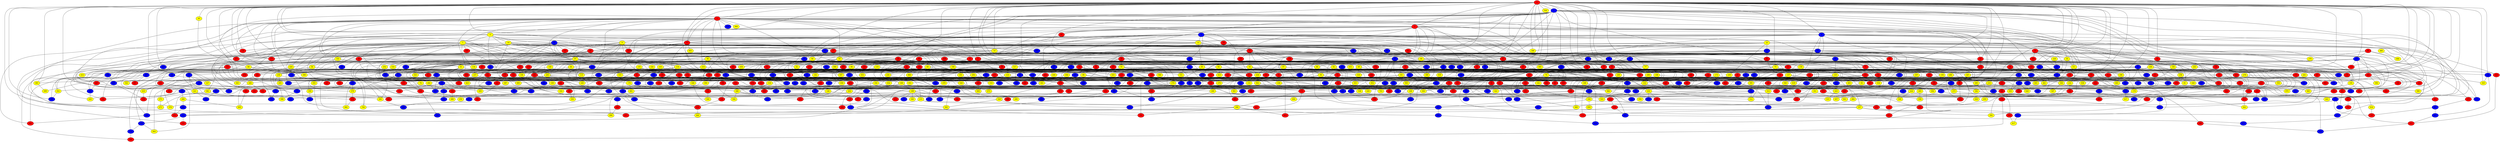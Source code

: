graph {
0 [style = filled fillcolor = red];
1 [style = filled fillcolor = blue];
2 [style = filled fillcolor = red];
3 [style = filled fillcolor = red];
4 [style = filled fillcolor = yellow];
5 [style = filled fillcolor = red];
6 [style = filled fillcolor = blue];
7 [style = filled fillcolor = yellow];
8 [style = filled fillcolor = blue];
9 [style = filled fillcolor = yellow];
10 [style = filled fillcolor = red];
11 [style = filled fillcolor = red];
12 [style = filled fillcolor = blue];
13 [style = filled fillcolor = yellow];
14 [style = filled fillcolor = yellow];
15 [style = filled fillcolor = blue];
16 [style = filled fillcolor = red];
17 [style = filled fillcolor = red];
18 [style = filled fillcolor = blue];
19 [style = filled fillcolor = yellow];
20 [style = filled fillcolor = red];
21 [style = filled fillcolor = blue];
22 [style = filled fillcolor = blue];
23 [style = filled fillcolor = yellow];
24 [style = filled fillcolor = red];
25 [style = filled fillcolor = blue];
26 [style = filled fillcolor = red];
27 [style = filled fillcolor = blue];
28 [style = filled fillcolor = red];
29 [style = filled fillcolor = blue];
30 [style = filled fillcolor = yellow];
31 [style = filled fillcolor = red];
32 [style = filled fillcolor = red];
33 [style = filled fillcolor = red];
34 [style = filled fillcolor = yellow];
35 [style = filled fillcolor = blue];
36 [style = filled fillcolor = red];
37 [style = filled fillcolor = red];
38 [style = filled fillcolor = yellow];
39 [style = filled fillcolor = red];
40 [style = filled fillcolor = yellow];
41 [style = filled fillcolor = red];
42 [style = filled fillcolor = blue];
43 [style = filled fillcolor = blue];
44 [style = filled fillcolor = yellow];
45 [style = filled fillcolor = yellow];
46 [style = filled fillcolor = blue];
47 [style = filled fillcolor = yellow];
48 [style = filled fillcolor = yellow];
49 [style = filled fillcolor = blue];
50 [style = filled fillcolor = red];
51 [style = filled fillcolor = red];
52 [style = filled fillcolor = yellow];
53 [style = filled fillcolor = red];
54 [style = filled fillcolor = red];
55 [style = filled fillcolor = yellow];
56 [style = filled fillcolor = yellow];
57 [style = filled fillcolor = blue];
58 [style = filled fillcolor = red];
59 [style = filled fillcolor = red];
60 [style = filled fillcolor = blue];
61 [style = filled fillcolor = blue];
62 [style = filled fillcolor = yellow];
63 [style = filled fillcolor = red];
64 [style = filled fillcolor = red];
65 [style = filled fillcolor = yellow];
66 [style = filled fillcolor = yellow];
67 [style = filled fillcolor = red];
68 [style = filled fillcolor = yellow];
69 [style = filled fillcolor = yellow];
70 [style = filled fillcolor = red];
71 [style = filled fillcolor = red];
72 [style = filled fillcolor = red];
73 [style = filled fillcolor = red];
74 [style = filled fillcolor = yellow];
75 [style = filled fillcolor = yellow];
76 [style = filled fillcolor = yellow];
77 [style = filled fillcolor = yellow];
78 [style = filled fillcolor = red];
79 [style = filled fillcolor = red];
80 [style = filled fillcolor = red];
81 [style = filled fillcolor = yellow];
82 [style = filled fillcolor = yellow];
83 [style = filled fillcolor = red];
84 [style = filled fillcolor = yellow];
85 [style = filled fillcolor = blue];
86 [style = filled fillcolor = blue];
87 [style = filled fillcolor = yellow];
88 [style = filled fillcolor = red];
89 [style = filled fillcolor = red];
90 [style = filled fillcolor = yellow];
91 [style = filled fillcolor = yellow];
92 [style = filled fillcolor = blue];
93 [style = filled fillcolor = yellow];
94 [style = filled fillcolor = yellow];
95 [style = filled fillcolor = blue];
96 [style = filled fillcolor = red];
97 [style = filled fillcolor = red];
98 [style = filled fillcolor = yellow];
99 [style = filled fillcolor = yellow];
100 [style = filled fillcolor = red];
101 [style = filled fillcolor = red];
102 [style = filled fillcolor = red];
103 [style = filled fillcolor = yellow];
104 [style = filled fillcolor = red];
105 [style = filled fillcolor = yellow];
106 [style = filled fillcolor = red];
107 [style = filled fillcolor = red];
108 [style = filled fillcolor = yellow];
109 [style = filled fillcolor = blue];
110 [style = filled fillcolor = yellow];
111 [style = filled fillcolor = blue];
112 [style = filled fillcolor = blue];
113 [style = filled fillcolor = blue];
114 [style = filled fillcolor = blue];
115 [style = filled fillcolor = yellow];
116 [style = filled fillcolor = blue];
117 [style = filled fillcolor = red];
118 [style = filled fillcolor = yellow];
119 [style = filled fillcolor = yellow];
120 [style = filled fillcolor = red];
121 [style = filled fillcolor = blue];
122 [style = filled fillcolor = red];
123 [style = filled fillcolor = blue];
124 [style = filled fillcolor = red];
125 [style = filled fillcolor = yellow];
126 [style = filled fillcolor = blue];
127 [style = filled fillcolor = yellow];
128 [style = filled fillcolor = red];
129 [style = filled fillcolor = red];
130 [style = filled fillcolor = red];
131 [style = filled fillcolor = red];
132 [style = filled fillcolor = yellow];
133 [style = filled fillcolor = red];
134 [style = filled fillcolor = yellow];
135 [style = filled fillcolor = yellow];
136 [style = filled fillcolor = red];
137 [style = filled fillcolor = yellow];
138 [style = filled fillcolor = red];
139 [style = filled fillcolor = red];
140 [style = filled fillcolor = blue];
141 [style = filled fillcolor = red];
142 [style = filled fillcolor = yellow];
143 [style = filled fillcolor = yellow];
144 [style = filled fillcolor = red];
145 [style = filled fillcolor = red];
146 [style = filled fillcolor = yellow];
147 [style = filled fillcolor = red];
148 [style = filled fillcolor = blue];
149 [style = filled fillcolor = yellow];
150 [style = filled fillcolor = red];
151 [style = filled fillcolor = red];
152 [style = filled fillcolor = blue];
153 [style = filled fillcolor = yellow];
154 [style = filled fillcolor = blue];
155 [style = filled fillcolor = red];
156 [style = filled fillcolor = blue];
157 [style = filled fillcolor = blue];
158 [style = filled fillcolor = yellow];
159 [style = filled fillcolor = yellow];
160 [style = filled fillcolor = yellow];
161 [style = filled fillcolor = yellow];
162 [style = filled fillcolor = yellow];
163 [style = filled fillcolor = red];
164 [style = filled fillcolor = blue];
165 [style = filled fillcolor = red];
166 [style = filled fillcolor = yellow];
167 [style = filled fillcolor = red];
168 [style = filled fillcolor = yellow];
169 [style = filled fillcolor = yellow];
170 [style = filled fillcolor = red];
171 [style = filled fillcolor = red];
172 [style = filled fillcolor = red];
173 [style = filled fillcolor = yellow];
174 [style = filled fillcolor = yellow];
175 [style = filled fillcolor = blue];
176 [style = filled fillcolor = red];
177 [style = filled fillcolor = red];
178 [style = filled fillcolor = yellow];
179 [style = filled fillcolor = red];
180 [style = filled fillcolor = yellow];
181 [style = filled fillcolor = red];
182 [style = filled fillcolor = yellow];
183 [style = filled fillcolor = yellow];
184 [style = filled fillcolor = red];
185 [style = filled fillcolor = yellow];
186 [style = filled fillcolor = red];
187 [style = filled fillcolor = red];
188 [style = filled fillcolor = yellow];
189 [style = filled fillcolor = red];
190 [style = filled fillcolor = red];
191 [style = filled fillcolor = blue];
192 [style = filled fillcolor = yellow];
193 [style = filled fillcolor = red];
194 [style = filled fillcolor = blue];
195 [style = filled fillcolor = red];
196 [style = filled fillcolor = yellow];
197 [style = filled fillcolor = blue];
198 [style = filled fillcolor = yellow];
199 [style = filled fillcolor = yellow];
200 [style = filled fillcolor = yellow];
201 [style = filled fillcolor = red];
202 [style = filled fillcolor = blue];
203 [style = filled fillcolor = blue];
204 [style = filled fillcolor = yellow];
205 [style = filled fillcolor = blue];
206 [style = filled fillcolor = yellow];
207 [style = filled fillcolor = blue];
208 [style = filled fillcolor = blue];
209 [style = filled fillcolor = blue];
210 [style = filled fillcolor = red];
211 [style = filled fillcolor = red];
212 [style = filled fillcolor = red];
213 [style = filled fillcolor = red];
214 [style = filled fillcolor = blue];
215 [style = filled fillcolor = yellow];
216 [style = filled fillcolor = blue];
217 [style = filled fillcolor = red];
218 [style = filled fillcolor = yellow];
219 [style = filled fillcolor = yellow];
220 [style = filled fillcolor = red];
221 [style = filled fillcolor = yellow];
222 [style = filled fillcolor = red];
223 [style = filled fillcolor = yellow];
224 [style = filled fillcolor = yellow];
225 [style = filled fillcolor = blue];
226 [style = filled fillcolor = blue];
227 [style = filled fillcolor = blue];
228 [style = filled fillcolor = yellow];
229 [style = filled fillcolor = blue];
230 [style = filled fillcolor = blue];
231 [style = filled fillcolor = red];
232 [style = filled fillcolor = yellow];
233 [style = filled fillcolor = yellow];
234 [style = filled fillcolor = yellow];
235 [style = filled fillcolor = red];
236 [style = filled fillcolor = red];
237 [style = filled fillcolor = yellow];
238 [style = filled fillcolor = red];
239 [style = filled fillcolor = yellow];
240 [style = filled fillcolor = red];
241 [style = filled fillcolor = yellow];
242 [style = filled fillcolor = blue];
243 [style = filled fillcolor = yellow];
244 [style = filled fillcolor = blue];
245 [style = filled fillcolor = blue];
246 [style = filled fillcolor = blue];
247 [style = filled fillcolor = blue];
248 [style = filled fillcolor = red];
249 [style = filled fillcolor = yellow];
250 [style = filled fillcolor = yellow];
251 [style = filled fillcolor = red];
252 [style = filled fillcolor = yellow];
253 [style = filled fillcolor = blue];
254 [style = filled fillcolor = red];
255 [style = filled fillcolor = red];
256 [style = filled fillcolor = yellow];
257 [style = filled fillcolor = red];
258 [style = filled fillcolor = blue];
259 [style = filled fillcolor = yellow];
260 [style = filled fillcolor = blue];
261 [style = filled fillcolor = red];
262 [style = filled fillcolor = blue];
263 [style = filled fillcolor = red];
264 [style = filled fillcolor = blue];
265 [style = filled fillcolor = red];
266 [style = filled fillcolor = blue];
267 [style = filled fillcolor = red];
268 [style = filled fillcolor = blue];
269 [style = filled fillcolor = yellow];
270 [style = filled fillcolor = red];
271 [style = filled fillcolor = blue];
272 [style = filled fillcolor = blue];
273 [style = filled fillcolor = yellow];
274 [style = filled fillcolor = yellow];
275 [style = filled fillcolor = blue];
276 [style = filled fillcolor = yellow];
277 [style = filled fillcolor = blue];
278 [style = filled fillcolor = yellow];
279 [style = filled fillcolor = yellow];
280 [style = filled fillcolor = yellow];
281 [style = filled fillcolor = blue];
282 [style = filled fillcolor = yellow];
283 [style = filled fillcolor = blue];
284 [style = filled fillcolor = red];
285 [style = filled fillcolor = red];
286 [style = filled fillcolor = red];
287 [style = filled fillcolor = red];
288 [style = filled fillcolor = yellow];
289 [style = filled fillcolor = yellow];
290 [style = filled fillcolor = yellow];
291 [style = filled fillcolor = blue];
292 [style = filled fillcolor = red];
293 [style = filled fillcolor = yellow];
294 [style = filled fillcolor = yellow];
295 [style = filled fillcolor = blue];
296 [style = filled fillcolor = yellow];
297 [style = filled fillcolor = blue];
298 [style = filled fillcolor = yellow];
299 [style = filled fillcolor = blue];
300 [style = filled fillcolor = red];
301 [style = filled fillcolor = blue];
302 [style = filled fillcolor = blue];
303 [style = filled fillcolor = yellow];
304 [style = filled fillcolor = yellow];
305 [style = filled fillcolor = red];
306 [style = filled fillcolor = yellow];
307 [style = filled fillcolor = yellow];
308 [style = filled fillcolor = yellow];
309 [style = filled fillcolor = red];
310 [style = filled fillcolor = yellow];
311 [style = filled fillcolor = yellow];
312 [style = filled fillcolor = blue];
313 [style = filled fillcolor = red];
314 [style = filled fillcolor = yellow];
315 [style = filled fillcolor = blue];
316 [style = filled fillcolor = blue];
317 [style = filled fillcolor = blue];
318 [style = filled fillcolor = yellow];
319 [style = filled fillcolor = yellow];
320 [style = filled fillcolor = red];
321 [style = filled fillcolor = blue];
322 [style = filled fillcolor = red];
323 [style = filled fillcolor = red];
324 [style = filled fillcolor = blue];
325 [style = filled fillcolor = yellow];
326 [style = filled fillcolor = yellow];
327 [style = filled fillcolor = blue];
328 [style = filled fillcolor = yellow];
329 [style = filled fillcolor = red];
330 [style = filled fillcolor = yellow];
331 [style = filled fillcolor = yellow];
332 [style = filled fillcolor = yellow];
333 [style = filled fillcolor = yellow];
334 [style = filled fillcolor = blue];
335 [style = filled fillcolor = red];
336 [style = filled fillcolor = red];
337 [style = filled fillcolor = red];
338 [style = filled fillcolor = yellow];
339 [style = filled fillcolor = blue];
340 [style = filled fillcolor = yellow];
341 [style = filled fillcolor = red];
342 [style = filled fillcolor = red];
343 [style = filled fillcolor = yellow];
344 [style = filled fillcolor = blue];
345 [style = filled fillcolor = red];
346 [style = filled fillcolor = red];
347 [style = filled fillcolor = yellow];
348 [style = filled fillcolor = blue];
349 [style = filled fillcolor = red];
350 [style = filled fillcolor = blue];
351 [style = filled fillcolor = yellow];
352 [style = filled fillcolor = yellow];
353 [style = filled fillcolor = blue];
354 [style = filled fillcolor = red];
355 [style = filled fillcolor = blue];
356 [style = filled fillcolor = yellow];
357 [style = filled fillcolor = yellow];
358 [style = filled fillcolor = blue];
359 [style = filled fillcolor = yellow];
360 [style = filled fillcolor = yellow];
361 [style = filled fillcolor = yellow];
362 [style = filled fillcolor = red];
363 [style = filled fillcolor = yellow];
364 [style = filled fillcolor = blue];
365 [style = filled fillcolor = red];
366 [style = filled fillcolor = blue];
367 [style = filled fillcolor = blue];
368 [style = filled fillcolor = blue];
369 [style = filled fillcolor = blue];
370 [style = filled fillcolor = red];
371 [style = filled fillcolor = yellow];
372 [style = filled fillcolor = red];
373 [style = filled fillcolor = blue];
374 [style = filled fillcolor = red];
375 [style = filled fillcolor = blue];
376 [style = filled fillcolor = yellow];
377 [style = filled fillcolor = red];
378 [style = filled fillcolor = red];
379 [style = filled fillcolor = yellow];
380 [style = filled fillcolor = red];
381 [style = filled fillcolor = red];
382 [style = filled fillcolor = blue];
383 [style = filled fillcolor = red];
384 [style = filled fillcolor = blue];
385 [style = filled fillcolor = blue];
386 [style = filled fillcolor = red];
387 [style = filled fillcolor = yellow];
388 [style = filled fillcolor = blue];
389 [style = filled fillcolor = yellow];
390 [style = filled fillcolor = yellow];
391 [style = filled fillcolor = blue];
392 [style = filled fillcolor = yellow];
393 [style = filled fillcolor = red];
394 [style = filled fillcolor = yellow];
395 [style = filled fillcolor = yellow];
396 [style = filled fillcolor = blue];
397 [style = filled fillcolor = red];
398 [style = filled fillcolor = blue];
399 [style = filled fillcolor = blue];
400 [style = filled fillcolor = yellow];
401 [style = filled fillcolor = blue];
402 [style = filled fillcolor = blue];
403 [style = filled fillcolor = red];
404 [style = filled fillcolor = blue];
405 [style = filled fillcolor = blue];
406 [style = filled fillcolor = yellow];
407 [style = filled fillcolor = red];
408 [style = filled fillcolor = blue];
409 [style = filled fillcolor = yellow];
410 [style = filled fillcolor = yellow];
411 [style = filled fillcolor = red];
412 [style = filled fillcolor = blue];
413 [style = filled fillcolor = red];
414 [style = filled fillcolor = yellow];
415 [style = filled fillcolor = red];
416 [style = filled fillcolor = red];
417 [style = filled fillcolor = yellow];
418 [style = filled fillcolor = blue];
419 [style = filled fillcolor = yellow];
420 [style = filled fillcolor = red];
421 [style = filled fillcolor = blue];
422 [style = filled fillcolor = yellow];
423 [style = filled fillcolor = yellow];
424 [style = filled fillcolor = blue];
425 [style = filled fillcolor = red];
426 [style = filled fillcolor = yellow];
427 [style = filled fillcolor = blue];
428 [style = filled fillcolor = red];
429 [style = filled fillcolor = yellow];
430 [style = filled fillcolor = yellow];
431 [style = filled fillcolor = yellow];
432 [style = filled fillcolor = red];
433 [style = filled fillcolor = yellow];
434 [style = filled fillcolor = blue];
435 [style = filled fillcolor = blue];
436 [style = filled fillcolor = yellow];
437 [style = filled fillcolor = yellow];
438 [style = filled fillcolor = red];
439 [style = filled fillcolor = yellow];
440 [style = filled fillcolor = blue];
441 [style = filled fillcolor = blue];
442 [style = filled fillcolor = red];
443 [style = filled fillcolor = yellow];
444 [style = filled fillcolor = blue];
445 [style = filled fillcolor = red];
446 [style = filled fillcolor = yellow];
447 [style = filled fillcolor = red];
448 [style = filled fillcolor = red];
449 [style = filled fillcolor = yellow];
450 [style = filled fillcolor = yellow];
451 [style = filled fillcolor = red];
452 [style = filled fillcolor = red];
453 [style = filled fillcolor = red];
454 [style = filled fillcolor = red];
455 [style = filled fillcolor = yellow];
456 [style = filled fillcolor = yellow];
457 [style = filled fillcolor = blue];
458 [style = filled fillcolor = blue];
459 [style = filled fillcolor = yellow];
460 [style = filled fillcolor = yellow];
461 [style = filled fillcolor = yellow];
462 [style = filled fillcolor = blue];
463 [style = filled fillcolor = red];
464 [style = filled fillcolor = red];
465 [style = filled fillcolor = blue];
466 [style = filled fillcolor = yellow];
467 [style = filled fillcolor = red];
468 [style = filled fillcolor = red];
469 [style = filled fillcolor = red];
470 [style = filled fillcolor = blue];
471 [style = filled fillcolor = yellow];
472 [style = filled fillcolor = red];
473 [style = filled fillcolor = red];
474 [style = filled fillcolor = blue];
475 [style = filled fillcolor = red];
476 [style = filled fillcolor = red];
477 [style = filled fillcolor = blue];
478 [style = filled fillcolor = red];
479 [style = filled fillcolor = yellow];
480 [style = filled fillcolor = blue];
481 [style = filled fillcolor = blue];
482 [style = filled fillcolor = red];
483 [style = filled fillcolor = yellow];
484 [style = filled fillcolor = blue];
485 [style = filled fillcolor = red];
486 [style = filled fillcolor = yellow];
487 [style = filled fillcolor = blue];
488 [style = filled fillcolor = red];
489 [style = filled fillcolor = blue];
490 [style = filled fillcolor = blue];
491 [style = filled fillcolor = blue];
492 [style = filled fillcolor = yellow];
493 [style = filled fillcolor = red];
494 [style = filled fillcolor = red];
495 [style = filled fillcolor = blue];
496 [style = filled fillcolor = red];
497 [style = filled fillcolor = red];
498 [style = filled fillcolor = blue];
499 [style = filled fillcolor = yellow];
500 [style = filled fillcolor = red];
501 [style = filled fillcolor = red];
502 [style = filled fillcolor = yellow];
503 [style = filled fillcolor = blue];
504 [style = filled fillcolor = blue];
505 [style = filled fillcolor = blue];
506 [style = filled fillcolor = red];
507 [style = filled fillcolor = blue];
508 [style = filled fillcolor = red];
509 [style = filled fillcolor = yellow];
510 [style = filled fillcolor = blue];
511 [style = filled fillcolor = red];
512 [style = filled fillcolor = yellow];
513 [style = filled fillcolor = red];
514 [style = filled fillcolor = red];
515 [style = filled fillcolor = yellow];
516 [style = filled fillcolor = yellow];
517 [style = filled fillcolor = yellow];
518 [style = filled fillcolor = blue];
519 [style = filled fillcolor = red];
520 [style = filled fillcolor = yellow];
521 [style = filled fillcolor = red];
522 [style = filled fillcolor = blue];
523 [style = filled fillcolor = yellow];
524 [style = filled fillcolor = red];
525 [style = filled fillcolor = red];
526 [style = filled fillcolor = blue];
527 [style = filled fillcolor = red];
528 [style = filled fillcolor = yellow];
529 [style = filled fillcolor = yellow];
530 [style = filled fillcolor = red];
531 [style = filled fillcolor = yellow];
532 [style = filled fillcolor = red];
533 [style = filled fillcolor = red];
534 [style = filled fillcolor = yellow];
535 [style = filled fillcolor = red];
536 [style = filled fillcolor = blue];
537 [style = filled fillcolor = blue];
538 [style = filled fillcolor = yellow];
539 [style = filled fillcolor = blue];
540 [style = filled fillcolor = yellow];
541 [style = filled fillcolor = red];
542 [style = filled fillcolor = yellow];
543 [style = filled fillcolor = yellow];
544 [style = filled fillcolor = yellow];
545 [style = filled fillcolor = red];
546 [style = filled fillcolor = yellow];
547 [style = filled fillcolor = yellow];
548 [style = filled fillcolor = red];
549 [style = filled fillcolor = blue];
550 [style = filled fillcolor = yellow];
551 [style = filled fillcolor = yellow];
552 [style = filled fillcolor = blue];
553 [style = filled fillcolor = yellow];
554 [style = filled fillcolor = red];
555 [style = filled fillcolor = yellow];
556 [style = filled fillcolor = red];
557 [style = filled fillcolor = blue];
558 [style = filled fillcolor = blue];
559 [style = filled fillcolor = yellow];
560 [style = filled fillcolor = yellow];
561 [style = filled fillcolor = yellow];
562 [style = filled fillcolor = red];
563 [style = filled fillcolor = blue];
564 [style = filled fillcolor = blue];
565 [style = filled fillcolor = yellow];
566 [style = filled fillcolor = blue];
567 [style = filled fillcolor = blue];
568 [style = filled fillcolor = blue];
569 [style = filled fillcolor = blue];
570 [style = filled fillcolor = blue];
571 [style = filled fillcolor = blue];
572 [style = filled fillcolor = red];
573 [style = filled fillcolor = red];
574 [style = filled fillcolor = blue];
575 [style = filled fillcolor = red];
576 [style = filled fillcolor = red];
577 [style = filled fillcolor = red];
578 [style = filled fillcolor = red];
579 [style = filled fillcolor = blue];
580 [style = filled fillcolor = red];
581 [style = filled fillcolor = red];
582 [style = filled fillcolor = blue];
583 [style = filled fillcolor = yellow];
584 [style = filled fillcolor = yellow];
585 [style = filled fillcolor = red];
586 [style = filled fillcolor = red];
587 [style = filled fillcolor = blue];
588 [style = filled fillcolor = yellow];
589 [style = filled fillcolor = red];
590 [style = filled fillcolor = yellow];
591 [style = filled fillcolor = red];
592 [style = filled fillcolor = yellow];
593 [style = filled fillcolor = yellow];
594 [style = filled fillcolor = yellow];
595 [style = filled fillcolor = blue];
596 [style = filled fillcolor = blue];
597 [style = filled fillcolor = yellow];
598 [style = filled fillcolor = blue];
599 [style = filled fillcolor = red];
600 [style = filled fillcolor = yellow];
601 [style = filled fillcolor = blue];
602 [style = filled fillcolor = yellow];
603 [style = filled fillcolor = yellow];
604 [style = filled fillcolor = blue];
605 [style = filled fillcolor = yellow];
606 [style = filled fillcolor = blue];
607 [style = filled fillcolor = blue];
608 [style = filled fillcolor = blue];
609 [style = filled fillcolor = yellow];
610 [style = filled fillcolor = blue];
611 [style = filled fillcolor = red];
612 [style = filled fillcolor = red];
613 [style = filled fillcolor = red];
614 [style = filled fillcolor = red];
615 [style = filled fillcolor = red];
616 [style = filled fillcolor = yellow];
617 [style = filled fillcolor = yellow];
618 [style = filled fillcolor = blue];
619 [style = filled fillcolor = blue];
620 [style = filled fillcolor = blue];
621 [style = filled fillcolor = red];
622 [style = filled fillcolor = red];
623 [style = filled fillcolor = yellow];
624 [style = filled fillcolor = blue];
625 [style = filled fillcolor = yellow];
626 [style = filled fillcolor = yellow];
627 [style = filled fillcolor = blue];
628 [style = filled fillcolor = yellow];
629 [style = filled fillcolor = red];
630 [style = filled fillcolor = red];
631 [style = filled fillcolor = yellow];
632 [style = filled fillcolor = yellow];
633 [style = filled fillcolor = red];
634 [style = filled fillcolor = red];
635 [style = filled fillcolor = yellow];
636 [style = filled fillcolor = yellow];
637 [style = filled fillcolor = blue];
638 [style = filled fillcolor = red];
639 [style = filled fillcolor = red];
640 [style = filled fillcolor = yellow];
641 [style = filled fillcolor = yellow];
642 [style = filled fillcolor = blue];
643 [style = filled fillcolor = yellow];
644 [style = filled fillcolor = blue];
645 [style = filled fillcolor = blue];
646 [style = filled fillcolor = blue];
647 [style = filled fillcolor = blue];
648 [style = filled fillcolor = blue];
649 [style = filled fillcolor = blue];
650 [style = filled fillcolor = yellow];
651 [style = filled fillcolor = red];
652 [style = filled fillcolor = yellow];
653 [style = filled fillcolor = red];
654 [style = filled fillcolor = blue];
655 [style = filled fillcolor = red];
656 [style = filled fillcolor = red];
657 [style = filled fillcolor = red];
658 [style = filled fillcolor = red];
659 [style = filled fillcolor = red];
660 [style = filled fillcolor = blue];
661 [style = filled fillcolor = red];
662 [style = filled fillcolor = blue];
663 [style = filled fillcolor = blue];
664 [style = filled fillcolor = red];
665 [style = filled fillcolor = yellow];
666 [style = filled fillcolor = red];
667 [style = filled fillcolor = blue];
668 [style = filled fillcolor = yellow];
669 [style = filled fillcolor = yellow];
670 [style = filled fillcolor = yellow];
671 [style = filled fillcolor = blue];
672 [style = filled fillcolor = red];
673 [style = filled fillcolor = yellow];
674 [style = filled fillcolor = red];
675 [style = filled fillcolor = blue];
676 [style = filled fillcolor = blue];
677 [style = filled fillcolor = blue];
678 [style = filled fillcolor = blue];
679 [style = filled fillcolor = blue];
680 [style = filled fillcolor = blue];
681 [style = filled fillcolor = yellow];
682 [style = filled fillcolor = yellow];
683 [style = filled fillcolor = red];
684 [style = filled fillcolor = blue];
685 [style = filled fillcolor = yellow];
686 [style = filled fillcolor = yellow];
687 [style = filled fillcolor = blue];
688 [style = filled fillcolor = blue];
689 [style = filled fillcolor = blue];
690 [style = filled fillcolor = yellow];
691 [style = filled fillcolor = red];
692 [style = filled fillcolor = yellow];
693 [style = filled fillcolor = red];
694 [style = filled fillcolor = yellow];
695 [style = filled fillcolor = blue];
696 [style = filled fillcolor = blue];
697 [style = filled fillcolor = red];
698 [style = filled fillcolor = blue];
699 [style = filled fillcolor = yellow];
700 [style = filled fillcolor = blue];
701 [style = filled fillcolor = red];
702 [style = filled fillcolor = blue];
703 [style = filled fillcolor = yellow];
704 [style = filled fillcolor = red];
705 [style = filled fillcolor = red];
706 [style = filled fillcolor = yellow];
0 -- 5;
0 -- 8;
0 -- 9;
0 -- 10;
0 -- 11;
0 -- 14;
0 -- 20;
0 -- 27;
0 -- 29;
0 -- 32;
0 -- 33;
0 -- 36;
0 -- 41;
0 -- 45;
0 -- 50;
0 -- 57;
0 -- 73;
0 -- 75;
0 -- 85;
0 -- 88;
0 -- 99;
0 -- 104;
0 -- 109;
0 -- 126;
0 -- 130;
0 -- 133;
0 -- 134;
0 -- 150;
0 -- 157;
0 -- 175;
0 -- 180;
0 -- 181;
0 -- 186;
0 -- 4;
0 -- 3;
0 -- 2;
0 -- 1;
0 -- 202;
0 -- 210;
0 -- 235;
0 -- 238;
0 -- 257;
0 -- 263;
0 -- 285;
0 -- 296;
0 -- 325;
0 -- 327;
0 -- 336;
0 -- 338;
0 -- 349;
0 -- 363;
0 -- 368;
0 -- 369;
0 -- 377;
0 -- 381;
0 -- 396;
0 -- 420;
0 -- 471;
0 -- 481;
0 -- 520;
0 -- 601;
0 -- 621;
1 -- 2;
1 -- 3;
1 -- 41;
1 -- 44;
1 -- 56;
1 -- 67;
1 -- 81;
1 -- 83;
1 -- 90;
1 -- 121;
1 -- 161;
1 -- 162;
1 -- 218;
1 -- 240;
1 -- 290;
1 -- 362;
1 -- 384;
1 -- 399;
1 -- 498;
1 -- 510;
1 -- 552;
1 -- 629;
1 -- 637;
1 -- 691;
1 -- 699;
1 -- 706;
2 -- 3;
2 -- 4;
2 -- 7;
2 -- 11;
2 -- 24;
2 -- 31;
2 -- 37;
2 -- 44;
2 -- 58;
2 -- 59;
2 -- 87;
2 -- 90;
2 -- 91;
2 -- 110;
2 -- 116;
2 -- 193;
2 -- 201;
2 -- 219;
2 -- 287;
2 -- 376;
2 -- 377;
2 -- 390;
2 -- 408;
2 -- 462;
2 -- 523;
2 -- 533;
2 -- 551;
2 -- 603;
2 -- 617;
2 -- 661;
2 -- 678;
2 -- 694;
3 -- 6;
3 -- 10;
3 -- 17;
3 -- 21;
3 -- 32;
3 -- 48;
3 -- 67;
3 -- 127;
3 -- 138;
3 -- 221;
3 -- 335;
3 -- 401;
3 -- 402;
3 -- 443;
3 -- 444;
3 -- 463;
3 -- 519;
3 -- 648;
3 -- 692;
4 -- 5;
4 -- 7;
4 -- 12;
4 -- 13;
4 -- 19;
4 -- 41;
4 -- 46;
4 -- 52;
4 -- 76;
4 -- 249;
4 -- 478;
4 -- 535;
5 -- 18;
5 -- 39;
5 -- 107;
5 -- 129;
5 -- 163;
5 -- 289;
5 -- 303;
5 -- 700;
6 -- 9;
6 -- 11;
6 -- 12;
6 -- 13;
6 -- 18;
6 -- 19;
6 -- 31;
6 -- 38;
6 -- 63;
6 -- 64;
6 -- 79;
6 -- 92;
6 -- 115;
6 -- 144;
6 -- 173;
6 -- 186;
6 -- 217;
6 -- 382;
6 -- 410;
6 -- 426;
6 -- 508;
6 -- 576;
6 -- 644;
6 -- 679;
6 -- 688;
7 -- 14;
7 -- 15;
7 -- 25;
7 -- 58;
7 -- 59;
7 -- 77;
7 -- 94;
7 -- 98;
7 -- 130;
7 -- 134;
7 -- 145;
7 -- 165;
7 -- 166;
7 -- 333;
7 -- 363;
7 -- 366;
7 -- 414;
7 -- 415;
7 -- 438;
7 -- 465;
7 -- 484;
7 -- 516;
7 -- 625;
8 -- 13;
8 -- 15;
8 -- 30;
8 -- 39;
8 -- 93;
8 -- 101;
8 -- 178;
8 -- 233;
8 -- 279;
8 -- 311;
8 -- 316;
8 -- 400;
8 -- 443;
8 -- 444;
8 -- 460;
9 -- 17;
9 -- 22;
9 -- 139;
9 -- 154;
9 -- 176;
9 -- 211;
9 -- 242;
9 -- 244;
9 -- 248;
9 -- 252;
9 -- 263;
9 -- 360;
9 -- 446;
9 -- 658;
9 -- 666;
10 -- 37;
10 -- 43;
10 -- 58;
10 -- 97;
10 -- 108;
10 -- 153;
10 -- 228;
10 -- 346;
10 -- 354;
10 -- 356;
10 -- 566;
10 -- 680;
11 -- 17;
11 -- 28;
11 -- 42;
11 -- 302;
11 -- 370;
11 -- 374;
11 -- 387;
11 -- 401;
11 -- 485;
11 -- 631;
11 -- 683;
12 -- 20;
12 -- 21;
12 -- 27;
12 -- 28;
12 -- 141;
12 -- 178;
12 -- 187;
12 -- 268;
12 -- 322;
12 -- 358;
12 -- 396;
12 -- 419;
12 -- 449;
12 -- 513;
12 -- 554;
12 -- 684;
12 -- 703;
13 -- 16;
13 -- 52;
13 -- 60;
13 -- 65;
13 -- 91;
13 -- 113;
13 -- 135;
13 -- 348;
13 -- 435;
13 -- 494;
14 -- 26;
14 -- 27;
14 -- 38;
14 -- 94;
14 -- 122;
14 -- 159;
14 -- 246;
14 -- 307;
14 -- 377;
14 -- 380;
14 -- 383;
14 -- 393;
14 -- 437;
15 -- 25;
15 -- 30;
15 -- 50;
15 -- 65;
15 -- 66;
15 -- 90;
15 -- 224;
15 -- 382;
15 -- 504;
16 -- 20;
16 -- 34;
16 -- 47;
16 -- 57;
16 -- 71;
16 -- 78;
16 -- 84;
16 -- 138;
16 -- 159;
16 -- 193;
16 -- 230;
16 -- 237;
16 -- 261;
16 -- 297;
16 -- 326;
16 -- 361;
16 -- 389;
16 -- 486;
16 -- 488;
16 -- 512;
17 -- 29;
17 -- 204;
17 -- 389;
17 -- 457;
17 -- 679;
18 -- 93;
18 -- 129;
18 -- 147;
18 -- 189;
18 -- 201;
18 -- 226;
18 -- 233;
18 -- 239;
18 -- 285;
18 -- 310;
18 -- 394;
18 -- 411;
18 -- 493;
18 -- 534;
18 -- 593;
18 -- 609;
18 -- 635;
19 -- 22;
19 -- 89;
19 -- 103;
19 -- 118;
19 -- 138;
19 -- 143;
19 -- 258;
19 -- 284;
19 -- 343;
19 -- 436;
19 -- 469;
19 -- 579;
20 -- 24;
20 -- 34;
20 -- 46;
20 -- 48;
20 -- 101;
20 -- 217;
20 -- 240;
20 -- 243;
20 -- 282;
20 -- 400;
20 -- 454;
20 -- 540;
20 -- 597;
20 -- 668;
21 -- 36;
21 -- 52;
21 -- 98;
21 -- 101;
21 -- 121;
21 -- 151;
21 -- 181;
21 -- 265;
21 -- 266;
21 -- 311;
21 -- 333;
21 -- 430;
21 -- 441;
21 -- 481;
21 -- 588;
21 -- 606;
21 -- 612;
21 -- 686;
22 -- 26;
22 -- 40;
22 -- 53;
22 -- 106;
22 -- 119;
22 -- 257;
22 -- 296;
22 -- 686;
23 -- 24;
23 -- 28;
23 -- 35;
23 -- 69;
23 -- 105;
23 -- 114;
23 -- 180;
23 -- 226;
23 -- 238;
23 -- 239;
23 -- 357;
23 -- 425;
23 -- 525;
23 -- 590;
23 -- 675;
24 -- 60;
24 -- 128;
24 -- 159;
24 -- 179;
24 -- 215;
24 -- 234;
24 -- 303;
24 -- 319;
24 -- 374;
24 -- 415;
24 -- 457;
24 -- 553;
24 -- 632;
24 -- 693;
25 -- 73;
25 -- 191;
25 -- 204;
25 -- 368;
25 -- 653;
26 -- 55;
26 -- 66;
26 -- 77;
26 -- 384;
26 -- 426;
26 -- 431;
26 -- 571;
27 -- 69;
27 -- 119;
27 -- 149;
27 -- 152;
27 -- 358;
27 -- 511;
28 -- 40;
28 -- 154;
28 -- 222;
28 -- 312;
29 -- 36;
29 -- 70;
29 -- 97;
29 -- 107;
29 -- 174;
29 -- 255;
29 -- 490;
29 -- 508;
29 -- 583;
29 -- 620;
29 -- 691;
30 -- 148;
30 -- 311;
30 -- 433;
30 -- 670;
31 -- 33;
31 -- 34;
31 -- 114;
31 -- 506;
31 -- 543;
31 -- 658;
32 -- 51;
32 -- 108;
32 -- 176;
33 -- 85;
33 -- 226;
33 -- 262;
33 -- 269;
33 -- 307;
33 -- 528;
33 -- 546;
33 -- 573;
33 -- 599;
33 -- 687;
34 -- 78;
34 -- 113;
34 -- 120;
34 -- 202;
34 -- 436;
35 -- 40;
35 -- 57;
35 -- 83;
35 -- 285;
35 -- 313;
35 -- 314;
35 -- 436;
35 -- 451;
35 -- 565;
36 -- 51;
36 -- 296;
36 -- 461;
36 -- 626;
36 -- 670;
36 -- 685;
37 -- 264;
37 -- 280;
37 -- 284;
37 -- 298;
37 -- 313;
37 -- 538;
37 -- 619;
38 -- 49;
38 -- 60;
38 -- 70;
38 -- 118;
38 -- 134;
38 -- 142;
38 -- 164;
38 -- 206;
38 -- 219;
38 -- 259;
38 -- 286;
38 -- 287;
38 -- 292;
38 -- 350;
38 -- 403;
38 -- 516;
38 -- 583;
38 -- 624;
38 -- 661;
39 -- 128;
39 -- 199;
40 -- 54;
40 -- 102;
40 -- 108;
40 -- 124;
40 -- 306;
40 -- 342;
40 -- 393;
40 -- 396;
40 -- 517;
40 -- 537;
40 -- 607;
41 -- 55;
41 -- 59;
41 -- 81;
41 -- 100;
41 -- 147;
41 -- 194;
41 -- 196;
41 -- 347;
41 -- 362;
41 -- 458;
41 -- 460;
41 -- 493;
41 -- 507;
42 -- 53;
42 -- 80;
42 -- 208;
42 -- 211;
42 -- 297;
43 -- 126;
43 -- 148;
43 -- 251;
43 -- 266;
43 -- 585;
43 -- 603;
43 -- 628;
43 -- 677;
44 -- 75;
44 -- 82;
44 -- 110;
44 -- 111;
44 -- 149;
44 -- 162;
44 -- 177;
44 -- 192;
44 -- 292;
44 -- 318;
44 -- 459;
45 -- 68;
46 -- 222;
46 -- 341;
46 -- 543;
47 -- 100;
47 -- 106;
47 -- 171;
47 -- 188;
47 -- 563;
48 -- 133;
48 -- 184;
48 -- 330;
48 -- 422;
48 -- 430;
49 -- 56;
49 -- 347;
50 -- 190;
51 -- 85;
51 -- 433;
53 -- 109;
54 -- 80;
54 -- 114;
54 -- 173;
54 -- 198;
55 -- 97;
55 -- 137;
55 -- 177;
55 -- 260;
55 -- 310;
55 -- 448;
55 -- 452;
55 -- 480;
55 -- 531;
55 -- 550;
55 -- 649;
56 -- 63;
56 -- 76;
56 -- 81;
56 -- 249;
56 -- 262;
56 -- 561;
56 -- 621;
57 -- 71;
57 -- 173;
57 -- 220;
57 -- 227;
57 -- 275;
57 -- 320;
57 -- 529;
58 -- 68;
58 -- 275;
58 -- 277;
58 -- 327;
58 -- 400;
58 -- 495;
59 -- 100;
59 -- 695;
60 -- 93;
60 -- 111;
60 -- 142;
60 -- 153;
60 -- 156;
60 -- 179;
60 -- 489;
60 -- 602;
61 -- 71;
61 -- 125;
61 -- 160;
62 -- 122;
62 -- 137;
62 -- 304;
63 -- 182;
63 -- 224;
63 -- 352;
63 -- 421;
63 -- 507;
63 -- 598;
64 -- 124;
64 -- 166;
64 -- 286;
64 -- 379;
65 -- 274;
65 -- 280;
65 -- 390;
66 -- 72;
67 -- 267;
68 -- 123;
68 -- 154;
68 -- 168;
68 -- 414;
69 -- 72;
69 -- 156;
69 -- 162;
69 -- 206;
69 -- 234;
69 -- 277;
69 -- 294;
69 -- 367;
69 -- 597;
69 -- 615;
69 -- 629;
69 -- 699;
70 -- 74;
70 -- 78;
70 -- 104;
70 -- 110;
70 -- 144;
70 -- 150;
70 -- 161;
70 -- 197;
70 -- 205;
70 -- 314;
70 -- 325;
70 -- 349;
70 -- 467;
70 -- 509;
70 -- 562;
70 -- 634;
71 -- 86;
71 -- 106;
71 -- 231;
71 -- 265;
71 -- 356;
72 -- 122;
72 -- 160;
72 -- 203;
72 -- 244;
72 -- 474;
72 -- 504;
72 -- 544;
72 -- 667;
73 -- 152;
73 -- 188;
73 -- 248;
73 -- 404;
73 -- 511;
74 -- 80;
74 -- 88;
74 -- 168;
74 -- 188;
74 -- 315;
74 -- 492;
74 -- 530;
74 -- 593;
75 -- 112;
75 -- 125;
75 -- 339;
75 -- 353;
75 -- 364;
75 -- 419;
75 -- 497;
76 -- 199;
76 -- 258;
77 -- 115;
77 -- 297;
77 -- 395;
78 -- 102;
78 -- 236;
78 -- 276;
78 -- 549;
78 -- 624;
79 -- 521;
80 -- 422;
80 -- 672;
82 -- 247;
82 -- 250;
82 -- 514;
82 -- 623;
83 -- 98;
83 -- 120;
83 -- 240;
83 -- 295;
83 -- 304;
84 -- 206;
84 -- 317;
84 -- 391;
84 -- 501;
85 -- 255;
85 -- 312;
86 -- 179;
86 -- 306;
86 -- 450;
86 -- 641;
86 -- 665;
87 -- 113;
87 -- 116;
87 -- 118;
87 -- 163;
87 -- 164;
87 -- 208;
87 -- 245;
87 -- 252;
87 -- 326;
87 -- 332;
87 -- 352;
87 -- 536;
87 -- 554;
87 -- 589;
87 -- 601;
88 -- 271;
88 -- 539;
88 -- 653;
89 -- 117;
89 -- 147;
89 -- 208;
89 -- 237;
89 -- 463;
89 -- 549;
90 -- 103;
90 -- 158;
90 -- 191;
90 -- 360;
90 -- 454;
91 -- 187;
91 -- 209;
91 -- 220;
91 -- 317;
91 -- 341;
91 -- 539;
91 -- 613;
91 -- 685;
92 -- 95;
92 -- 184;
92 -- 531;
93 -- 264;
93 -- 341;
94 -- 99;
94 -- 171;
94 -- 259;
94 -- 350;
94 -- 405;
95 -- 117;
95 -- 291;
95 -- 334;
95 -- 514;
95 -- 596;
95 -- 633;
96 -- 157;
96 -- 234;
96 -- 279;
96 -- 669;
96 -- 675;
97 -- 112;
97 -- 131;
97 -- 195;
97 -- 601;
98 -- 136;
98 -- 209;
98 -- 320;
98 -- 458;
98 -- 489;
99 -- 399;
99 -- 461;
99 -- 502;
99 -- 614;
99 -- 632;
100 -- 111;
101 -- 112;
101 -- 238;
102 -- 205;
102 -- 439;
102 -- 501;
103 -- 129;
103 -- 151;
103 -- 374;
104 -- 232;
105 -- 381;
105 -- 663;
106 -- 121;
106 -- 213;
107 -- 560;
107 -- 668;
108 -- 256;
108 -- 278;
108 -- 665;
109 -- 117;
109 -- 148;
109 -- 172;
109 -- 229;
109 -- 592;
109 -- 617;
109 -- 625;
109 -- 696;
110 -- 192;
110 -- 418;
110 -- 425;
110 -- 456;
110 -- 614;
110 -- 655;
111 -- 561;
112 -- 141;
112 -- 171;
112 -- 509;
113 -- 485;
113 -- 569;
114 -- 551;
114 -- 603;
114 -- 652;
116 -- 281;
116 -- 440;
116 -- 476;
116 -- 522;
117 -- 209;
117 -- 287;
117 -- 293;
117 -- 365;
117 -- 420;
117 -- 503;
117 -- 518;
117 -- 536;
118 -- 164;
118 -- 194;
118 -- 198;
118 -- 207;
118 -- 281;
118 -- 353;
118 -- 465;
119 -- 214;
119 -- 268;
119 -- 276;
119 -- 284;
119 -- 447;
120 -- 132;
120 -- 189;
120 -- 212;
120 -- 301;
120 -- 388;
120 -- 662;
121 -- 168;
121 -- 552;
122 -- 233;
122 -- 332;
122 -- 427;
122 -- 532;
122 -- 584;
123 -- 127;
123 -- 140;
123 -- 141;
123 -- 221;
124 -- 145;
125 -- 419;
125 -- 422;
125 -- 546;
125 -- 622;
125 -- 692;
126 -- 325;
126 -- 587;
129 -- 185;
131 -- 272;
132 -- 167;
132 -- 204;
133 -- 473;
133 -- 634;
133 -- 636;
134 -- 237;
135 -- 139;
135 -- 163;
135 -- 181;
136 -- 146;
136 -- 332;
136 -- 345;
136 -- 446;
136 -- 457;
136 -- 479;
136 -- 569;
136 -- 660;
137 -- 174;
137 -- 247;
137 -- 464;
137 -- 541;
138 -- 167;
138 -- 202;
138 -- 372;
138 -- 577;
139 -- 178;
139 -- 299;
139 -- 309;
139 -- 405;
139 -- 616;
139 -- 656;
140 -- 376;
140 -- 468;
140 -- 576;
140 -- 670;
142 -- 187;
142 -- 273;
142 -- 604;
143 -- 155;
143 -- 210;
143 -- 267;
143 -- 702;
144 -- 355;
144 -- 387;
144 -- 479;
144 -- 654;
145 -- 160;
146 -- 477;
146 -- 486;
147 -- 261;
147 -- 427;
147 -- 482;
147 -- 580;
147 -- 649;
148 -- 170;
148 -- 615;
148 -- 655;
149 -- 245;
149 -- 505;
150 -- 216;
150 -- 247;
150 -- 295;
150 -- 382;
150 -- 412;
150 -- 584;
150 -- 612;
151 -- 321;
152 -- 318;
152 -- 551;
153 -- 309;
154 -- 207;
154 -- 548;
154 -- 682;
154 -- 706;
155 -- 369;
155 -- 390;
155 -- 506;
155 -- 614;
157 -- 169;
157 -- 210;
157 -- 243;
157 -- 270;
157 -- 281;
157 -- 353;
157 -- 385;
157 -- 410;
157 -- 413;
157 -- 642;
158 -- 526;
158 -- 537;
159 -- 388;
159 -- 594;
160 -- 199;
160 -- 200;
160 -- 223;
160 -- 356;
160 -- 398;
160 -- 469;
160 -- 524;
161 -- 218;
161 -- 222;
161 -- 265;
161 -- 282;
161 -- 367;
161 -- 394;
161 -- 483;
161 -- 534;
161 -- 664;
161 -- 701;
162 -- 289;
163 -- 254;
163 -- 260;
163 -- 274;
163 -- 290;
163 -- 357;
163 -- 398;
163 -- 429;
163 -- 456;
163 -- 638;
164 -- 378;
164 -- 448;
164 -- 510;
164 -- 555;
164 -- 657;
165 -- 283;
166 -- 230;
166 -- 301;
166 -- 334;
166 -- 472;
168 -- 229;
168 -- 644;
169 -- 175;
169 -- 224;
169 -- 241;
169 -- 280;
169 -- 302;
169 -- 328;
169 -- 347;
169 -- 470;
169 -- 525;
169 -- 545;
169 -- 629;
171 -- 308;
171 -- 385;
171 -- 407;
172 -- 643;
172 -- 691;
173 -- 218;
173 -- 276;
174 -- 305;
174 -- 578;
175 -- 399;
175 -- 462;
176 -- 232;
176 -- 500;
177 -- 630;
178 -- 288;
178 -- 441;
178 -- 681;
179 -- 231;
179 -- 337;
179 -- 475;
179 -- 538;
180 -- 606;
181 -- 185;
181 -- 249;
181 -- 315;
181 -- 324;
181 -- 451;
181 -- 605;
182 -- 498;
183 -- 319;
185 -- 344;
185 -- 693;
186 -- 196;
186 -- 231;
186 -- 259;
186 -- 380;
186 -- 586;
186 -- 659;
187 -- 331;
188 -- 420;
188 -- 584;
189 -- 696;
190 -- 397;
190 -- 494;
191 -- 389;
191 -- 424;
191 -- 500;
191 -- 512;
191 -- 530;
192 -- 288;
192 -- 336;
192 -- 572;
192 -- 633;
193 -- 511;
194 -- 359;
194 -- 384;
195 -- 293;
195 -- 330;
195 -- 557;
195 -- 586;
196 -- 309;
196 -- 355;
197 -- 303;
197 -- 394;
197 -- 490;
199 -- 215;
199 -- 340;
199 -- 416;
199 -- 488;
199 -- 580;
199 -- 595;
199 -- 647;
199 -- 695;
200 -- 212;
200 -- 618;
201 -- 563;
201 -- 581;
201 -- 660;
202 -- 333;
202 -- 491;
202 -- 632;
204 -- 367;
204 -- 659;
205 -- 330;
206 -- 211;
206 -- 255;
206 -- 331;
206 -- 335;
206 -- 342;
206 -- 398;
207 -- 305;
207 -- 375;
208 -- 352;
208 -- 405;
208 -- 429;
209 -- 291;
209 -- 336;
209 -- 344;
209 -- 359;
209 -- 375;
209 -- 459;
209 -- 484;
209 -- 627;
209 -- 645;
211 -- 220;
212 -- 235;
213 -- 223;
213 -- 351;
214 -- 444;
214 -- 527;
214 -- 529;
214 -- 532;
214 -- 630;
215 -- 308;
215 -- 376;
215 -- 407;
217 -- 294;
217 -- 524;
218 -- 283;
218 -- 591;
218 -- 628;
218 -- 688;
219 -- 264;
219 -- 697;
220 -- 246;
220 -- 250;
220 -- 647;
221 -- 588;
221 -- 608;
222 -- 445;
223 -- 443;
223 -- 515;
224 -- 323;
224 -- 509;
224 -- 570;
225 -- 298;
226 -- 373;
226 -- 533;
227 -- 576;
227 -- 611;
228 -- 680;
229 -- 469;
230 -- 674;
231 -- 411;
232 -- 329;
233 -- 289;
233 -- 305;
233 -- 570;
233 -- 578;
234 -- 479;
235 -- 246;
235 -- 567;
236 -- 452;
237 -- 272;
237 -- 371;
239 -- 404;
239 -- 464;
242 -- 274;
243 -- 461;
243 -- 637;
244 -- 273;
244 -- 373;
244 -- 494;
244 -- 557;
244 -- 681;
245 -- 282;
245 -- 324;
245 -- 480;
247 -- 380;
247 -- 402;
247 -- 558;
247 -- 604;
248 -- 300;
248 -- 316;
248 -- 362;
248 -- 364;
248 -- 526;
253 -- 310;
253 -- 427;
254 -- 288;
254 -- 684;
255 -- 438;
255 -- 492;
255 -- 557;
255 -- 676;
257 -- 414;
257 -- 638;
258 -- 360;
258 -- 406;
258 -- 506;
258 -- 556;
259 -- 409;
259 -- 434;
259 -- 622;
260 -- 379;
260 -- 648;
260 -- 682;
261 -- 375;
261 -- 522;
265 -- 271;
265 -- 334;
265 -- 403;
265 -- 703;
266 -- 328;
266 -- 474;
266 -- 591;
268 -- 574;
268 -- 624;
270 -- 487;
271 -- 316;
271 -- 437;
273 -- 413;
274 -- 386;
274 -- 471;
275 -- 600;
275 -- 679;
277 -- 387;
278 -- 320;
278 -- 338;
278 -- 442;
278 -- 534;
278 -- 559;
278 -- 638;
278 -- 664;
280 -- 395;
280 -- 483;
280 -- 550;
281 -- 290;
281 -- 366;
281 -- 519;
282 -- 291;
284 -- 343;
285 -- 346;
285 -- 355;
285 -- 392;
285 -- 548;
286 -- 410;
286 -- 503;
286 -- 636;
287 -- 350;
287 -- 361;
288 -- 544;
288 -- 577;
288 -- 598;
290 -- 566;
291 -- 581;
293 -- 515;
293 -- 559;
294 -- 363;
294 -- 439;
294 -- 570;
297 -- 665;
298 -- 448;
298 -- 643;
300 -- 530;
301 -- 435;
302 -- 391;
302 -- 656;
303 -- 314;
303 -- 324;
304 -- 630;
305 -- 378;
305 -- 699;
306 -- 381;
306 -- 547;
307 -- 329;
307 -- 449;
307 -- 575;
308 -- 312;
308 -- 403;
308 -- 564;
308 -- 701;
309 -- 683;
312 -- 339;
312 -- 535;
313 -- 368;
313 -- 672;
314 -- 558;
315 -- 365;
315 -- 440;
315 -- 690;
316 -- 541;
316 -- 620;
316 -- 705;
317 -- 379;
317 -- 504;
317 -- 555;
317 -- 613;
318 -- 434;
318 -- 627;
318 -- 642;
319 -- 673;
320 -- 323;
323 -- 704;
324 -- 640;
324 -- 647;
329 -- 383;
329 -- 455;
329 -- 592;
329 -- 626;
330 -- 357;
330 -- 402;
330 -- 650;
333 -- 441;
336 -- 486;
338 -- 348;
338 -- 391;
339 -- 574;
339 -- 602;
341 -- 620;
342 -- 433;
342 -- 602;
344 -- 462;
344 -- 481;
345 -- 417;
346 -- 453;
348 -- 689;
349 -- 435;
349 -- 513;
350 -- 429;
351 -- 437;
351 -- 562;
352 -- 369;
356 -- 378;
356 -- 424;
357 -- 470;
357 -- 489;
357 -- 513;
357 -- 592;
359 -- 684;
360 -- 596;
361 -- 371;
361 -- 445;
363 -- 499;
364 -- 450;
364 -- 628;
365 -- 571;
366 -- 681;
370 -- 373;
370 -- 659;
371 -- 471;
374 -- 656;
377 -- 445;
378 -- 412;
379 -- 438;
380 -- 518;
380 -- 567;
380 -- 581;
382 -- 505;
382 -- 634;
383 -- 487;
386 -- 654;
388 -- 442;
391 -- 408;
394 -- 648;
395 -- 421;
396 -- 418;
401 -- 428;
401 -- 480;
402 -- 564;
402 -- 657;
405 -- 556;
406 -- 605;
406 -- 646;
410 -- 472;
411 -- 643;
412 -- 417;
415 -- 423;
415 -- 685;
418 -- 515;
421 -- 477;
421 -- 512;
421 -- 559;
422 -- 600;
424 -- 496;
425 -- 535;
425 -- 590;
425 -- 610;
425 -- 671;
426 -- 478;
431 -- 507;
432 -- 610;
433 -- 556;
434 -- 588;
435 -- 523;
435 -- 582;
438 -- 682;
440 -- 664;
441 -- 508;
444 -- 698;
446 -- 563;
446 -- 619;
447 -- 591;
447 -- 610;
447 -- 701;
448 -- 609;
449 -- 579;
449 -- 621;
451 -- 477;
451 -- 501;
452 -- 698;
454 -- 485;
455 -- 575;
460 -- 519;
460 -- 526;
464 -- 549;
465 -- 499;
465 -- 542;
465 -- 697;
466 -- 669;
472 -- 627;
475 -- 528;
482 -- 662;
484 -- 608;
485 -- 528;
485 -- 651;
485 -- 687;
487 -- 587;
487 -- 705;
489 -- 661;
490 -- 523;
490 -- 640;
491 -- 687;
492 -- 558;
494 -- 653;
496 -- 690;
497 -- 533;
498 -- 566;
500 -- 539;
502 -- 545;
504 -- 692;
505 -- 524;
517 -- 609;
519 -- 571;
519 -- 575;
519 -- 585;
520 -- 645;
524 -- 619;
525 -- 611;
528 -- 583;
528 -- 618;
529 -- 673;
530 -- 540;
533 -- 568;
537 -- 599;
538 -- 548;
538 -- 641;
548 -- 639;
550 -- 565;
555 -- 690;
563 -- 639;
564 -- 604;
567 -- 671;
570 -- 667;
572 -- 663;
574 -- 589;
575 -- 672;
578 -- 589;
584 -- 594;
585 -- 605;
587 -- 611;
610 -- 617;
611 -- 654;
616 -- 705;
634 -- 675;
639 -- 640;
646 -- 651;
647 -- 706;
648 -- 702;
658 -- 666;
}

